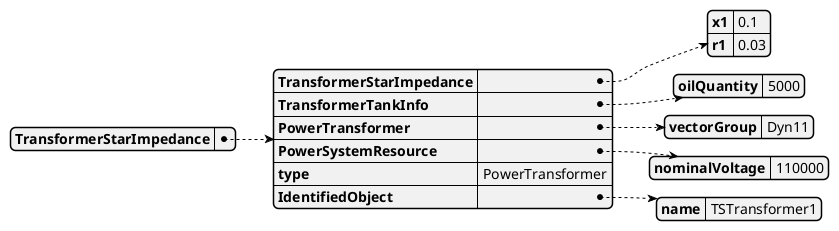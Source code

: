 @startjson
{
  "TransformerStarImpedance": {
    "TransformerStarImpedance": {
      "x1": "0.1",
      "r1": "0.03"
    },
    "TransformerTankInfo": {
      "oilQuantity": "5000"
    },
    "PowerTransformer": {
      "vectorGroup": "Dyn11"
    },
    "PowerSystemResource": {
      "nominalVoltage": "110000"
    },
    "type": "PowerTransformer",
    "IdentifiedObject": {
      "name": "TSTransformer1"
    }
  }
}
@endjson
